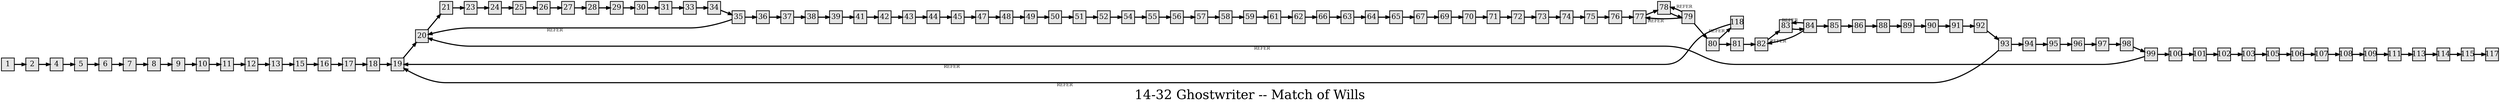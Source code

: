 digraph g{
  graph [ label="14-32 Ghostwriter -- Match of Wills" rankdir=LR, ordering=out, fontsize=36, nodesep="0.35", ranksep="0.45"];
  node  [shape=rect, penwidth=2, fontsize=20, style=filled, fillcolor=grey90, margin="0,0", labelfloat=true, regular=true, fixedsize=true];
  edge  [labelfloat=true, penwidth=3, fontsize=12];
  1 -> 2;
  2 -> 4;
  4 -> 5;
  5 -> 6;
  6 -> 7;
  7 -> 8;
  8 -> 9;
  9 -> 10;
  10 -> 11;
  11 -> 12;
  12 -> 13;
  13 -> 15;
  15 -> 16;
  16 -> 17;
  17 -> 18;
  18 -> 19;
  19 -> 20;
  20 -> 21;
  21 -> 23;
  23 -> 24;
  24 -> 25;
  25 -> 26;
  26 -> 27;
  27 -> 28;
  28 -> 29;
  29 -> 30;
  30 -> 31;
  31 -> 33;
  33 -> 34;
  34 -> 35;
  35 -> 20	[ xlabel="REFER" ];
  35 -> 36;
  36 -> 37;
  37 -> 38;
  38 -> 39;
  39 -> 41;
  41 -> 42;
  42 -> 43;
  43 -> 44;
  44 -> 45;
  45 -> 47;
  47 -> 48;
  48 -> 49;
  49 -> 50;
  50 -> 51;
  51 -> 52;
  52 -> 54;
  54 -> 55;
  55 -> 56;
  56 -> 57;
  57 -> 58;
  58 -> 59;
  59 -> 61;
  61 -> 62;
  62 -> 66;
  66 -> 63;
  63 -> 64;
  64 -> 65;
  65 -> 67;
  67 -> 69;
  69 -> 70;
  70 -> 71;
  71 -> 72;
  72 -> 73;
  73 -> 74;
  74 -> 75;
  75 -> 76;
  76 -> 77;
  77 -> 78;
  78 -> 79;
  79 -> 77	[ xlabel="REFER" ];
  79 -> 78	[ xlabel="REFER" ];
  79 -> 80;
  80 -> 118	[ xlabel="REFER" ];
  118 -> 19	[ xlabel="REFER" ];
  80 -> 81;
  81 -> 82;
  82 -> 83;
  83 -> 84;
  84 -> 82	[ xlabel="REFER" ];
  84 -> 83	[ xlabel="REFER" ];
  84 -> 85;
  85 -> 86;
  86 -> 88;
  88 -> 89;
  89 -> 90;
  90 -> 91;
  91 -> 92;
  92 -> 93;
  93 -> 19	[ xlabel="REFER" ];
  93 -> 94;
  94 -> 95;
  95 -> 96;
  96 -> 97;
  97 -> 98;
  98 -> 99;
  99 -> 20	[ xlabel="REFER" ];
  99 -> 100;
  100 -> 101;
  101 -> 102;
  102 -> 103;
  103 -> 105;
  105 -> 106;
  106 -> 107;
  107 -> 108;
  108 -> 109;
  109 -> 111;
  111 -> 113;
  113 -> 114;
  114 -> 115;
  115 -> 117;
  
}

